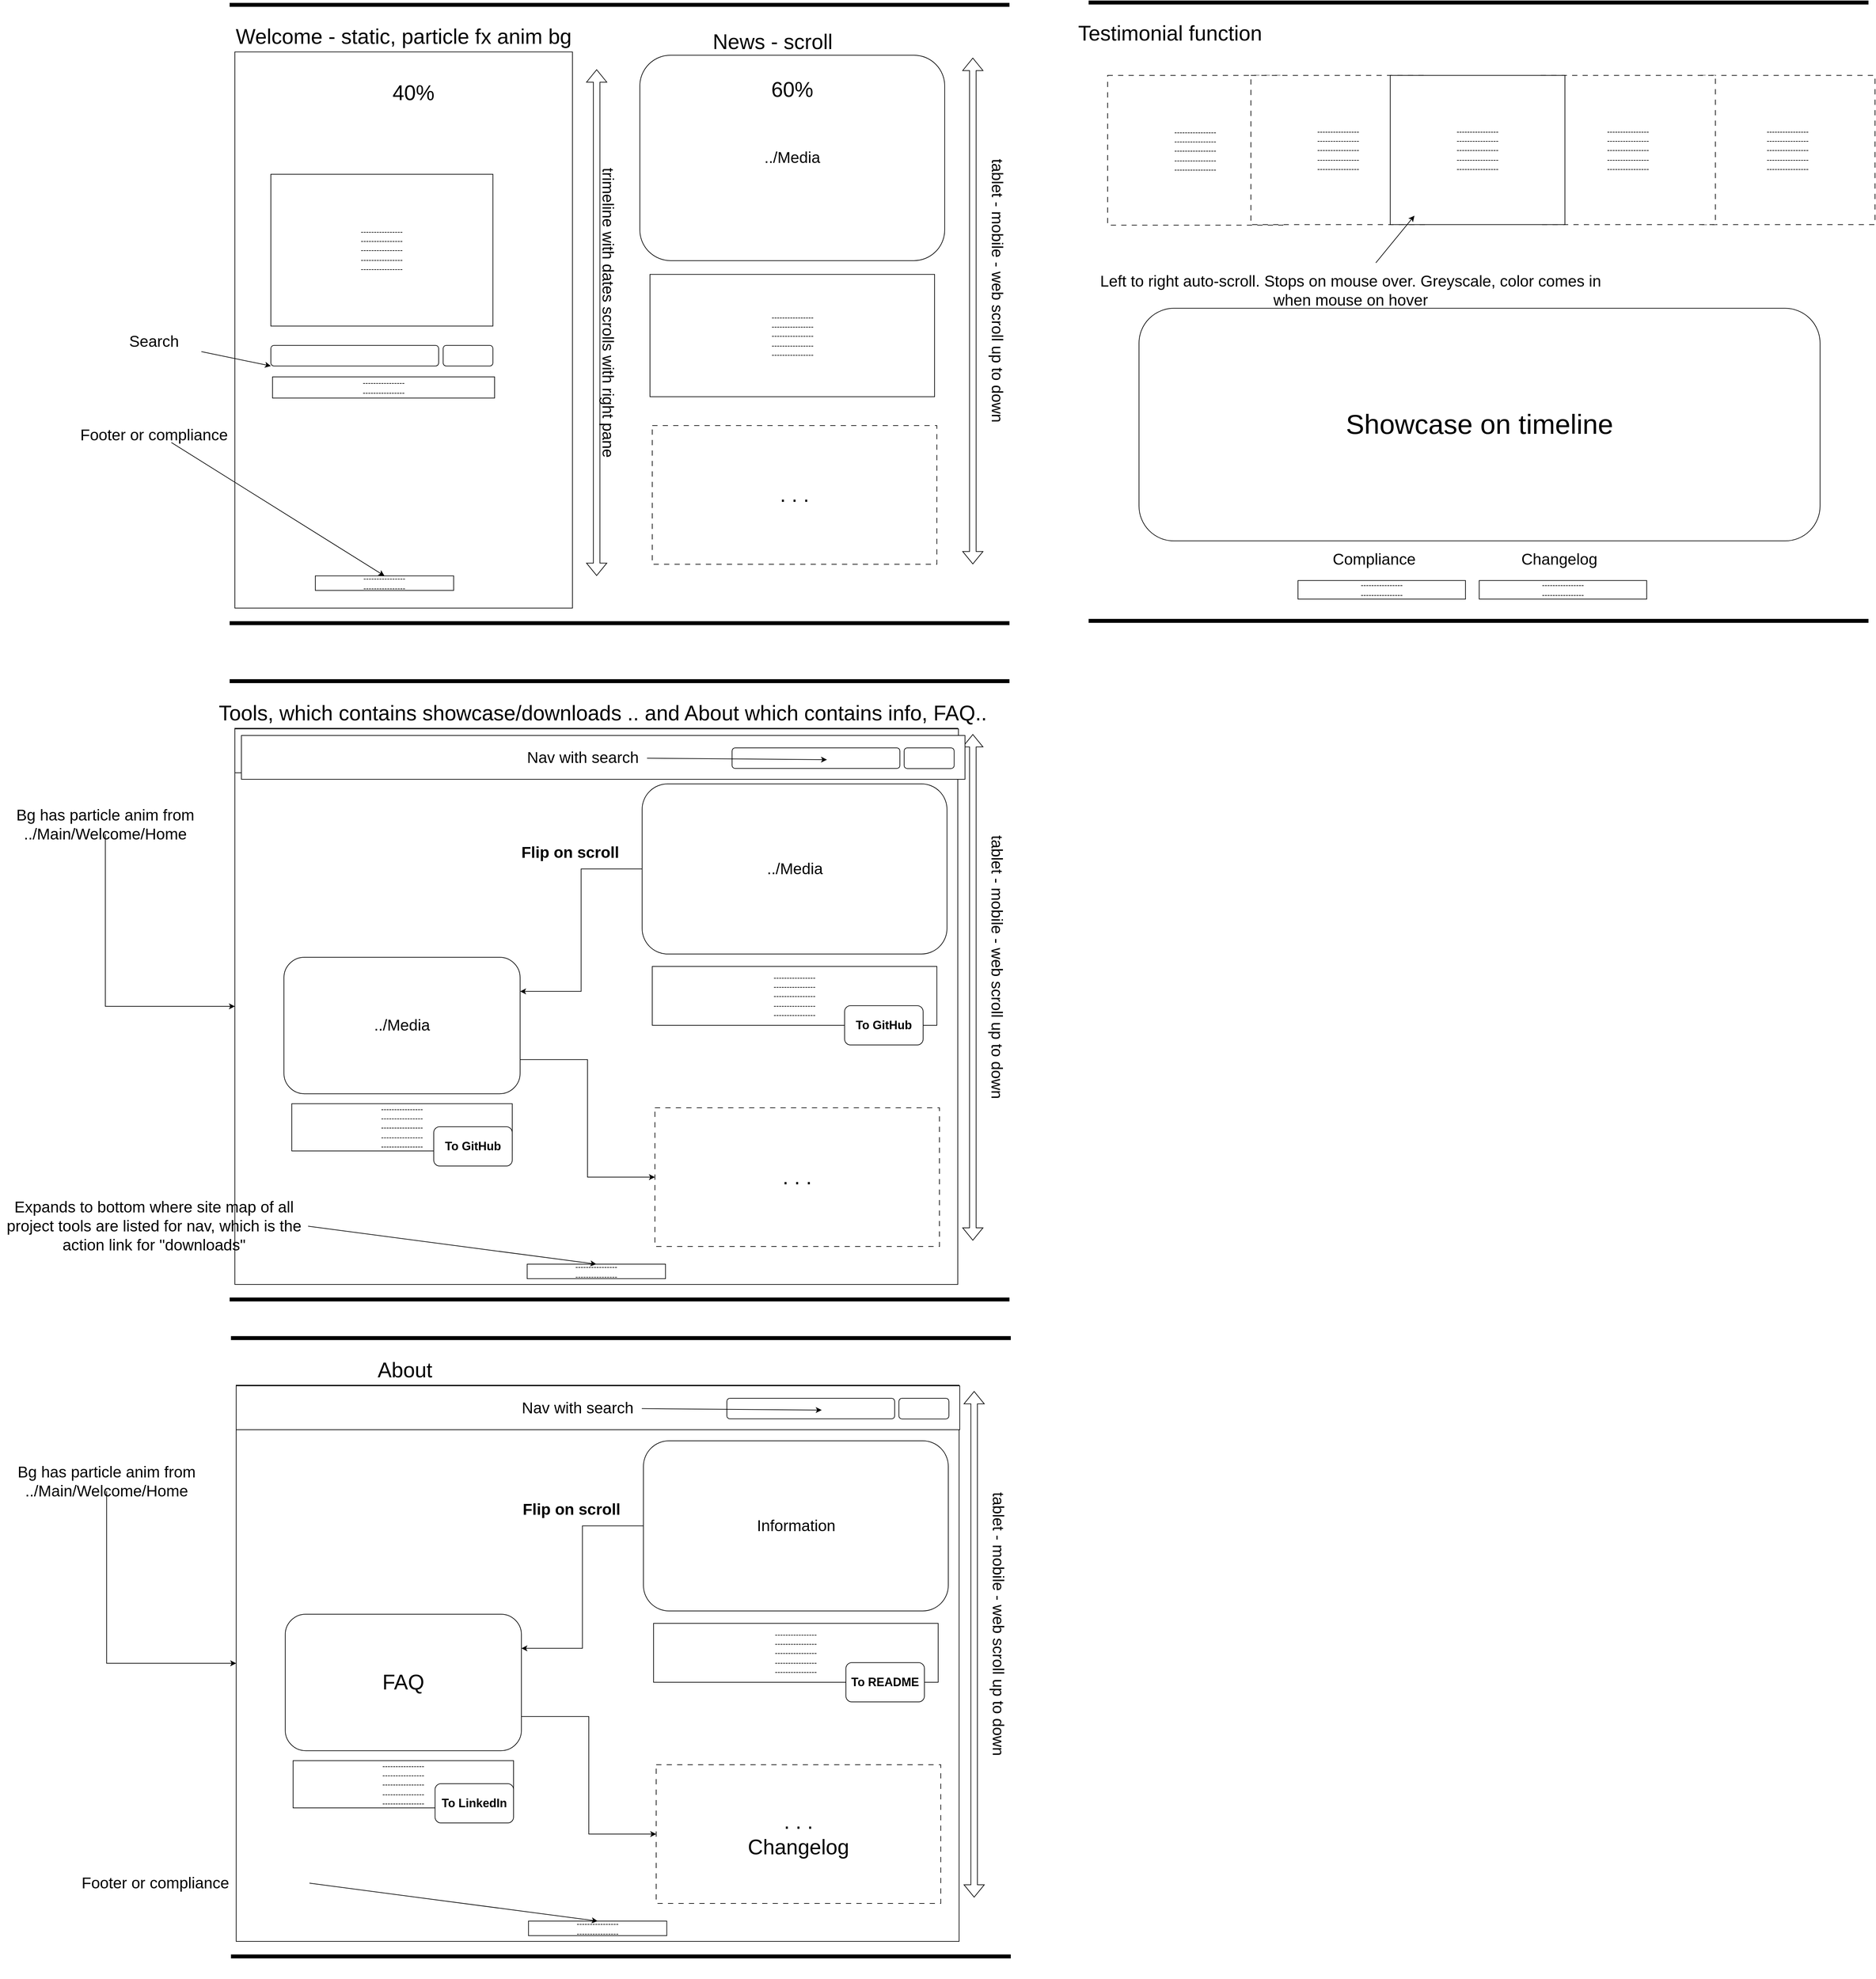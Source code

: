 <mxfile version="24.6.3" type="device">
  <diagram name="Page-1" id="AB7ytnFWy7Tndk48ED1Q">
    <mxGraphModel dx="5187" dy="1896" grid="0" gridSize="10" guides="1" tooltips="1" connect="1" arrows="1" fold="1" page="0" pageScale="1" pageWidth="850" pageHeight="1100" math="0" shadow="0">
      <root>
        <mxCell id="0" />
        <mxCell id="1" parent="0" />
        <mxCell id="gny5ICiVMJyNOd5RxvrQ-77" value="" style="rounded=0;whiteSpace=wrap;html=1;" parent="1" vertex="1">
          <mxGeometry x="-1472" y="-55.67" width="516" height="850" as="geometry" />
        </mxCell>
        <mxCell id="gny5ICiVMJyNOd5RxvrQ-55" value="&lt;div&gt;----------------&lt;/div&gt;&lt;div&gt;----------------&lt;/div&gt;&lt;div&gt;----------------&lt;/div&gt;&lt;div&gt;----------------&lt;/div&gt;&lt;div&gt;----------------&lt;/div&gt;" style="rounded=0;whiteSpace=wrap;html=1;" parent="1" vertex="1">
          <mxGeometry x="-837.5" y="284.33" width="435" height="187" as="geometry" />
        </mxCell>
        <mxCell id="gny5ICiVMJyNOd5RxvrQ-57" value="&lt;font style=&quot;font-size: 24px;&quot;&gt;../Media&lt;br&gt;&lt;/font&gt;" style="rounded=1;whiteSpace=wrap;html=1;" parent="1" vertex="1">
          <mxGeometry x="-853" y="-50.67" width="466" height="314" as="geometry" />
        </mxCell>
        <mxCell id="gny5ICiVMJyNOd5RxvrQ-65" value="&lt;font style=&quot;font-size: 32px;&quot;&gt;Welcome - static, particle fx anim bg&lt;br&gt;&lt;/font&gt;" style="text;html=1;align=center;verticalAlign=middle;whiteSpace=wrap;rounded=0;" parent="1" vertex="1">
          <mxGeometry x="-1560" y="-93.67" width="692" height="30" as="geometry" />
        </mxCell>
        <mxCell id="gny5ICiVMJyNOd5RxvrQ-66" value="" style="shape=flexArrow;endArrow=classic;startArrow=classic;html=1;rounded=0;" parent="1" edge="1">
          <mxGeometry width="100" height="100" relative="1" as="geometry">
            <mxPoint x="-344" y="727.33" as="sourcePoint" />
            <mxPoint x="-344" y="-46.67" as="targetPoint" />
          </mxGeometry>
        </mxCell>
        <mxCell id="gny5ICiVMJyNOd5RxvrQ-69" value="&lt;font style=&quot;font-size: 24px;&quot;&gt;tablet - mobile - web scroll up to down&lt;br&gt;&lt;/font&gt;" style="text;html=1;align=center;verticalAlign=middle;whiteSpace=wrap;rounded=0;rotation=90;" parent="1" vertex="1">
          <mxGeometry x="-543" y="294.33" width="471" height="30" as="geometry" />
        </mxCell>
        <mxCell id="gny5ICiVMJyNOd5RxvrQ-71" value="" style="endArrow=none;html=1;rounded=0;strokeWidth=6;" parent="1" edge="1">
          <mxGeometry width="50" height="50" relative="1" as="geometry">
            <mxPoint x="-1480" y="817.33" as="sourcePoint" />
            <mxPoint x="-288" y="817.33" as="targetPoint" />
          </mxGeometry>
        </mxCell>
        <mxCell id="gny5ICiVMJyNOd5RxvrQ-72" value="" style="endArrow=none;html=1;rounded=0;strokeWidth=6;" parent="1" edge="1">
          <mxGeometry width="50" height="50" relative="1" as="geometry">
            <mxPoint x="-1480" y="-127.67" as="sourcePoint" />
            <mxPoint x="-288" y="-127.67" as="targetPoint" />
          </mxGeometry>
        </mxCell>
        <mxCell id="gny5ICiVMJyNOd5RxvrQ-82" value="" style="group" parent="1" vertex="1" connectable="0">
          <mxGeometry x="-1417" y="131.33" width="342" height="342" as="geometry" />
        </mxCell>
        <mxCell id="gny5ICiVMJyNOd5RxvrQ-56" value="&lt;div&gt;----------------&lt;/div&gt;&lt;div&gt;----------------&lt;/div&gt;&lt;div&gt;----------------&lt;/div&gt;&lt;div&gt;----------------&lt;/div&gt;&lt;div&gt;----------------&lt;/div&gt;" style="rounded=0;whiteSpace=wrap;html=1;" parent="gny5ICiVMJyNOd5RxvrQ-82" vertex="1">
          <mxGeometry width="339.435" height="232.005" as="geometry" />
        </mxCell>
        <mxCell id="gny5ICiVMJyNOd5RxvrQ-79" value="" style="rounded=1;whiteSpace=wrap;html=1;" parent="gny5ICiVMJyNOd5RxvrQ-82" vertex="1">
          <mxGeometry y="261.584" width="256.5" height="31.427" as="geometry" />
        </mxCell>
        <mxCell id="gny5ICiVMJyNOd5RxvrQ-80" value="" style="rounded=1;whiteSpace=wrap;html=1;" parent="gny5ICiVMJyNOd5RxvrQ-82" vertex="1">
          <mxGeometry x="263.34" y="261.584" width="76.095" height="31.427" as="geometry" />
        </mxCell>
        <mxCell id="gny5ICiVMJyNOd5RxvrQ-81" value="&lt;div&gt;----------------&lt;/div&gt;&lt;div&gt;----------------&lt;/div&gt;" style="rounded=0;whiteSpace=wrap;html=1;" parent="gny5ICiVMJyNOd5RxvrQ-82" vertex="1">
          <mxGeometry x="2.565" y="309.649" width="339.435" height="32.351" as="geometry" />
        </mxCell>
        <mxCell id="-cYagt9_mP6-7J8K4UqU-9" value="" style="shape=image;html=1;verticalAlign=top;verticalLabelPosition=bottom;labelBackgroundColor=#ffffff;imageAspect=0;aspect=fixed;image=https://cdn1.iconfinder.com/data/icons/ionicons-fill-vol-2/512/logo-javascript-128.png" vertex="1" parent="gny5ICiVMJyNOd5RxvrQ-82">
          <mxGeometry x="310" y="244.67" width="59" height="59" as="geometry" />
        </mxCell>
        <mxCell id="gny5ICiVMJyNOd5RxvrQ-83" value="&lt;div&gt;----------------&lt;/div&gt;&lt;div&gt;----------------&lt;/div&gt;" style="rounded=0;whiteSpace=wrap;html=1;" parent="1" vertex="1">
          <mxGeometry x="-1349.002" y="745.1" width="211.403" height="22.23" as="geometry" />
        </mxCell>
        <mxCell id="gny5ICiVMJyNOd5RxvrQ-85" value="" style="endArrow=classic;html=1;rounded=0;entryX=0.5;entryY=0;entryDx=0;entryDy=0;" parent="1" target="gny5ICiVMJyNOd5RxvrQ-83" edge="1">
          <mxGeometry width="50" height="50" relative="1" as="geometry">
            <mxPoint x="-1569" y="541.33" as="sourcePoint" />
            <mxPoint x="-1580" y="392.33" as="targetPoint" />
          </mxGeometry>
        </mxCell>
        <mxCell id="gny5ICiVMJyNOd5RxvrQ-86" value="&lt;font style=&quot;font-size: 24px;&quot;&gt;Footer or compliance&lt;br&gt;&lt;/font&gt;" style="text;html=1;align=center;verticalAlign=middle;whiteSpace=wrap;rounded=0;rotation=0;" parent="1" vertex="1">
          <mxGeometry x="-1831" y="515.33" width="471" height="30" as="geometry" />
        </mxCell>
        <mxCell id="gny5ICiVMJyNOd5RxvrQ-87" value="&lt;font style=&quot;font-size: 24px;&quot;&gt;Search&lt;/font&gt;" style="text;html=1;align=center;verticalAlign=middle;whiteSpace=wrap;rounded=0;rotation=0;" parent="1" vertex="1">
          <mxGeometry x="-1831" y="372.33" width="471" height="30" as="geometry" />
        </mxCell>
        <mxCell id="gny5ICiVMJyNOd5RxvrQ-88" value="&lt;font style=&quot;font-size: 32px;&quot;&gt;News - scroll&lt;/font&gt;" style="text;html=1;align=center;verticalAlign=middle;whiteSpace=wrap;rounded=0;" parent="1" vertex="1">
          <mxGeometry x="-948" y="-85.67" width="596" height="30" as="geometry" />
        </mxCell>
        <mxCell id="gny5ICiVMJyNOd5RxvrQ-90" value="&lt;font style=&quot;font-size: 32px;&quot;&gt;40%&lt;/font&gt;" style="text;html=1;align=center;verticalAlign=middle;whiteSpace=wrap;rounded=0;" parent="1" vertex="1">
          <mxGeometry x="-1545" y="-7.67" width="692" height="30" as="geometry" />
        </mxCell>
        <mxCell id="gny5ICiVMJyNOd5RxvrQ-91" value="&lt;font style=&quot;font-size: 32px;&quot;&gt;60%&lt;br&gt;&lt;/font&gt;" style="text;html=1;align=center;verticalAlign=middle;whiteSpace=wrap;rounded=0;" parent="1" vertex="1">
          <mxGeometry x="-966" y="-12.67" width="692" height="30" as="geometry" />
        </mxCell>
        <mxCell id="gny5ICiVMJyNOd5RxvrQ-92" value="" style="shape=flexArrow;endArrow=classic;startArrow=classic;html=1;rounded=0;" parent="1" edge="1">
          <mxGeometry width="100" height="100" relative="1" as="geometry">
            <mxPoint x="-919" y="745.1" as="sourcePoint" />
            <mxPoint x="-919" y="-28.9" as="targetPoint" />
          </mxGeometry>
        </mxCell>
        <mxCell id="gny5ICiVMJyNOd5RxvrQ-94" value="&lt;font style=&quot;font-size: 24px;&quot;&gt;trimeline with dates scrolls with right pane&lt;br&gt;&lt;/font&gt;" style="text;html=1;align=center;verticalAlign=middle;whiteSpace=wrap;rounded=0;rotation=90;" parent="1" vertex="1">
          <mxGeometry x="-1137.6" y="328.33" width="471" height="30" as="geometry" />
        </mxCell>
        <mxCell id="gny5ICiVMJyNOd5RxvrQ-95" value="&lt;font style=&quot;font-size: 32px;&quot;&gt;. . .&lt;br&gt;&lt;/font&gt;" style="rounded=0;whiteSpace=wrap;html=1;dashed=1;dashPattern=8 8;" parent="1" vertex="1">
          <mxGeometry x="-834" y="515.33" width="435" height="212" as="geometry" />
        </mxCell>
        <mxCell id="gny5ICiVMJyNOd5RxvrQ-96" value="" style="endArrow=classic;html=1;rounded=0;entryX=0;entryY=1;entryDx=0;entryDy=0;" parent="1" source="gny5ICiVMJyNOd5RxvrQ-87" target="gny5ICiVMJyNOd5RxvrQ-79" edge="1">
          <mxGeometry width="50" height="50" relative="1" as="geometry">
            <mxPoint x="-431" y="381.33" as="sourcePoint" />
            <mxPoint x="-381" y="331.33" as="targetPoint" />
          </mxGeometry>
        </mxCell>
        <mxCell id="gny5ICiVMJyNOd5RxvrQ-100" value="&lt;div align=&quot;left&quot;&gt;&lt;font style=&quot;font-size: 32px;&quot;&gt;Testimonial function&lt;/font&gt;&lt;br&gt;&lt;/div&gt;" style="text;html=1;align=left;verticalAlign=middle;whiteSpace=wrap;rounded=0;" parent="1" vertex="1">
          <mxGeometry x="-185" y="-98.76" width="781" height="30" as="geometry" />
        </mxCell>
        <mxCell id="gny5ICiVMJyNOd5RxvrQ-103" value="" style="endArrow=none;html=1;rounded=0;strokeWidth=6;" parent="1" edge="1">
          <mxGeometry width="50" height="50" relative="1" as="geometry">
            <mxPoint x="-167" y="813.83" as="sourcePoint" />
            <mxPoint x="1025" y="813.83" as="targetPoint" />
          </mxGeometry>
        </mxCell>
        <mxCell id="gny5ICiVMJyNOd5RxvrQ-104" value="" style="endArrow=none;html=1;rounded=0;strokeWidth=6;" parent="1" edge="1">
          <mxGeometry width="50" height="50" relative="1" as="geometry">
            <mxPoint x="-167" y="-131.17" as="sourcePoint" />
            <mxPoint x="1025" y="-131.17" as="targetPoint" />
          </mxGeometry>
        </mxCell>
        <mxCell id="gny5ICiVMJyNOd5RxvrQ-106" value="&lt;div&gt;----------------&lt;/div&gt;&lt;div&gt;----------------&lt;/div&gt;&lt;div&gt;----------------&lt;/div&gt;&lt;div&gt;----------------&lt;/div&gt;&lt;div&gt;----------------&lt;/div&gt;" style="rounded=0;whiteSpace=wrap;html=1;dashed=1;dashPattern=8 8;" parent="1" vertex="1">
          <mxGeometry x="-138" y="-19.76" width="268" height="228.85" as="geometry" />
        </mxCell>
        <mxCell id="gny5ICiVMJyNOd5RxvrQ-128" value="&lt;font style=&quot;font-size: 24px;&quot;&gt;Left to right auto-scroll. Stops on mouse over. Greyscale, color comes in when mouse on hover&lt;font style=&quot;font-size: 24px;&quot;&gt;&lt;br&gt;&lt;/font&gt;&lt;/font&gt;" style="text;html=1;align=center;verticalAlign=middle;whiteSpace=wrap;rounded=0;" parent="1" vertex="1">
          <mxGeometry x="-157" y="294.0" width="781" height="30" as="geometry" />
        </mxCell>
        <mxCell id="gny5ICiVMJyNOd5RxvrQ-109" value="&lt;div&gt;----------------&lt;/div&gt;&lt;div&gt;----------------&lt;/div&gt;" style="rounded=0;whiteSpace=wrap;html=1;" parent="1" vertex="1">
          <mxGeometry x="153.01" y="752.24" width="255.99" height="28.35" as="geometry" />
        </mxCell>
        <mxCell id="gny5ICiVMJyNOd5RxvrQ-129" value="&lt;div&gt;----------------&lt;/div&gt;&lt;div&gt;----------------&lt;/div&gt;" style="rounded=0;whiteSpace=wrap;html=1;" parent="1" vertex="1">
          <mxGeometry x="430.01" y="752.24" width="255.99" height="28.35" as="geometry" />
        </mxCell>
        <mxCell id="gny5ICiVMJyNOd5RxvrQ-130" value="&lt;font style=&quot;font-size: 24px;&quot;&gt;Compliance&lt;/font&gt;" style="text;html=1;align=center;verticalAlign=middle;whiteSpace=wrap;rounded=0;" parent="1" vertex="1">
          <mxGeometry x="109.01" y="705.24" width="321" height="30" as="geometry" />
        </mxCell>
        <mxCell id="gny5ICiVMJyNOd5RxvrQ-131" value="&lt;font style=&quot;font-size: 24px;&quot;&gt;Changelog&lt;br&gt;&lt;/font&gt;" style="text;html=1;align=center;verticalAlign=middle;whiteSpace=wrap;rounded=0;" parent="1" vertex="1">
          <mxGeometry x="392" y="705.24" width="321" height="30" as="geometry" />
        </mxCell>
        <mxCell id="gny5ICiVMJyNOd5RxvrQ-133" value="" style="rounded=0;whiteSpace=wrap;html=1;" parent="1" vertex="1">
          <mxGeometry x="-1472" y="978" width="1105" height="850" as="geometry" />
        </mxCell>
        <mxCell id="gny5ICiVMJyNOd5RxvrQ-134" value="&lt;div&gt;----------------&lt;/div&gt;&lt;div&gt;----------------&lt;/div&gt;&lt;div&gt;----------------&lt;/div&gt;&lt;div&gt;----------------&lt;/div&gt;&lt;div&gt;----------------&lt;/div&gt;" style="rounded=0;whiteSpace=wrap;html=1;" parent="1" vertex="1">
          <mxGeometry x="-834" y="1342" width="435" height="90" as="geometry" />
        </mxCell>
        <mxCell id="gny5ICiVMJyNOd5RxvrQ-164" style="edgeStyle=orthogonalEdgeStyle;rounded=0;orthogonalLoop=1;jettySize=auto;html=1;exitX=0;exitY=0.5;exitDx=0;exitDy=0;entryX=1;entryY=0.25;entryDx=0;entryDy=0;" parent="1" source="gny5ICiVMJyNOd5RxvrQ-135" target="gny5ICiVMJyNOd5RxvrQ-161" edge="1">
          <mxGeometry relative="1" as="geometry" />
        </mxCell>
        <mxCell id="gny5ICiVMJyNOd5RxvrQ-135" value="&lt;font style=&quot;font-size: 24px;&quot;&gt;../Media&lt;br&gt;&lt;/font&gt;" style="rounded=1;whiteSpace=wrap;html=1;" parent="1" vertex="1">
          <mxGeometry x="-849.5" y="1063" width="466" height="260" as="geometry" />
        </mxCell>
        <mxCell id="gny5ICiVMJyNOd5RxvrQ-136" value="&lt;font style=&quot;font-size: 32px;&quot;&gt;Tools, which contains showcase/downloads .. and About which contains info, FAQ..&lt;br&gt;&lt;/font&gt;" style="text;html=1;align=center;verticalAlign=middle;whiteSpace=wrap;rounded=0;" parent="1" vertex="1">
          <mxGeometry x="-1560" y="940" width="1301" height="30" as="geometry" />
        </mxCell>
        <mxCell id="gny5ICiVMJyNOd5RxvrQ-137" value="" style="shape=flexArrow;endArrow=classic;startArrow=classic;html=1;rounded=0;" parent="1" edge="1">
          <mxGeometry width="100" height="100" relative="1" as="geometry">
            <mxPoint x="-344" y="1761" as="sourcePoint" />
            <mxPoint x="-344" y="987" as="targetPoint" />
          </mxGeometry>
        </mxCell>
        <mxCell id="gny5ICiVMJyNOd5RxvrQ-138" value="&lt;font style=&quot;font-size: 24px;&quot;&gt;tablet - mobile - web scroll up to down&lt;br&gt;&lt;/font&gt;" style="text;html=1;align=center;verticalAlign=middle;whiteSpace=wrap;rounded=0;rotation=90;" parent="1" vertex="1">
          <mxGeometry x="-543" y="1328.0" width="471" height="30" as="geometry" />
        </mxCell>
        <mxCell id="gny5ICiVMJyNOd5RxvrQ-139" value="" style="endArrow=none;html=1;rounded=0;strokeWidth=6;" parent="1" edge="1">
          <mxGeometry width="50" height="50" relative="1" as="geometry">
            <mxPoint x="-1480" y="1851.0" as="sourcePoint" />
            <mxPoint x="-288" y="1851.0" as="targetPoint" />
          </mxGeometry>
        </mxCell>
        <mxCell id="gny5ICiVMJyNOd5RxvrQ-140" value="" style="endArrow=none;html=1;rounded=0;strokeWidth=6;" parent="1" edge="1">
          <mxGeometry width="50" height="50" relative="1" as="geometry">
            <mxPoint x="-1480" y="906.0" as="sourcePoint" />
            <mxPoint x="-288" y="906.0" as="targetPoint" />
          </mxGeometry>
        </mxCell>
        <mxCell id="gny5ICiVMJyNOd5RxvrQ-141" value="" style="group" parent="1" vertex="1" connectable="0">
          <mxGeometry x="-1437" y="738" width="1071" height="410" as="geometry" />
        </mxCell>
        <mxCell id="gny5ICiVMJyNOd5RxvrQ-158" value="" style="rounded=0;whiteSpace=wrap;html=1;" parent="gny5ICiVMJyNOd5RxvrQ-141" vertex="1">
          <mxGeometry x="-35" y="241" width="1106" height="67" as="geometry" />
        </mxCell>
        <mxCell id="gny5ICiVMJyNOd5RxvrQ-159" value="" style="group" parent="gny5ICiVMJyNOd5RxvrQ-141" vertex="1" connectable="0">
          <mxGeometry x="715" y="260" width="339.43" height="31.57" as="geometry" />
        </mxCell>
        <mxCell id="gny5ICiVMJyNOd5RxvrQ-143" value="" style="rounded=1;whiteSpace=wrap;html=1;" parent="gny5ICiVMJyNOd5RxvrQ-159" vertex="1">
          <mxGeometry y="0.004" width="256.5" height="31.427" as="geometry" />
        </mxCell>
        <mxCell id="gny5ICiVMJyNOd5RxvrQ-144" value="" style="rounded=1;whiteSpace=wrap;html=1;" parent="gny5ICiVMJyNOd5RxvrQ-159" vertex="1">
          <mxGeometry x="263" width="76.43" height="31.57" as="geometry" />
        </mxCell>
        <mxCell id="gny5ICiVMJyNOd5RxvrQ-149" value="&lt;font style=&quot;font-size: 24px;&quot;&gt;Nav with search&lt;br&gt;&lt;/font&gt;" style="text;html=1;align=center;verticalAlign=middle;whiteSpace=wrap;rounded=0;rotation=0;" parent="gny5ICiVMJyNOd5RxvrQ-141" vertex="1">
          <mxGeometry x="389" y="260.0" width="196" height="30" as="geometry" />
        </mxCell>
        <mxCell id="gny5ICiVMJyNOd5RxvrQ-156" value="" style="endArrow=classic;html=1;rounded=0;entryX=0;entryY=0.75;entryDx=0;entryDy=0;" parent="gny5ICiVMJyNOd5RxvrQ-141" source="gny5ICiVMJyNOd5RxvrQ-149" edge="1">
          <mxGeometry width="50" height="50" relative="1" as="geometry">
            <mxPoint x="1789" y="269.0" as="sourcePoint" />
            <mxPoint x="860.0" y="278.004" as="targetPoint" />
          </mxGeometry>
        </mxCell>
        <mxCell id="-cYagt9_mP6-7J8K4UqU-17" value="" style="shape=image;html=1;verticalAlign=top;verticalLabelPosition=bottom;labelBackgroundColor=#ffffff;imageAspect=0;aspect=fixed;image=https://cdn1.iconfinder.com/data/icons/ionicons-fill-vol-2/512/logo-javascript-128.png" vertex="1" parent="gny5ICiVMJyNOd5RxvrQ-141">
          <mxGeometry x="424" y="337" width="75" height="75" as="geometry" />
        </mxCell>
        <mxCell id="gny5ICiVMJyNOd5RxvrQ-146" value="&lt;div&gt;----------------&lt;/div&gt;&lt;div&gt;----------------&lt;/div&gt;" style="rounded=0;whiteSpace=wrap;html=1;" parent="1" vertex="1">
          <mxGeometry x="-1025.202" y="1797.0" width="211.403" height="22.23" as="geometry" />
        </mxCell>
        <mxCell id="gny5ICiVMJyNOd5RxvrQ-147" value="" style="endArrow=classic;html=1;rounded=0;entryX=0.5;entryY=0;entryDx=0;entryDy=0;exitX=1;exitY=0.5;exitDx=0;exitDy=0;" parent="1" source="gny5ICiVMJyNOd5RxvrQ-148" target="gny5ICiVMJyNOd5RxvrQ-146" edge="1">
          <mxGeometry width="50" height="50" relative="1" as="geometry">
            <mxPoint x="-1569" y="1575" as="sourcePoint" />
            <mxPoint x="-1580" y="1426" as="targetPoint" />
          </mxGeometry>
        </mxCell>
        <mxCell id="gny5ICiVMJyNOd5RxvrQ-148" value="&lt;font style=&quot;font-size: 24px;&quot;&gt;Expands to bottom where site map of all project tools are listed for nav, which is the action link for &quot;downloads&quot;&lt;br&gt;&lt;/font&gt;" style="text;html=1;align=center;verticalAlign=middle;whiteSpace=wrap;rounded=0;rotation=0;" parent="1" vertex="1">
          <mxGeometry x="-1831" y="1724" width="471" height="30" as="geometry" />
        </mxCell>
        <mxCell id="gny5ICiVMJyNOd5RxvrQ-155" value="&lt;font style=&quot;font-size: 32px;&quot;&gt;. . .&lt;br&gt;&lt;/font&gt;" style="rounded=0;whiteSpace=wrap;html=1;dashed=1;dashPattern=8 8;" parent="1" vertex="1">
          <mxGeometry x="-830" y="1558" width="435" height="212" as="geometry" />
        </mxCell>
        <mxCell id="gny5ICiVMJyNOd5RxvrQ-162" value="" style="group" parent="1" vertex="1" connectable="0">
          <mxGeometry x="-1397" y="1328" width="361" height="319" as="geometry" />
        </mxCell>
        <mxCell id="gny5ICiVMJyNOd5RxvrQ-160" value="&lt;div&gt;----------------&lt;/div&gt;&lt;div&gt;----------------&lt;/div&gt;&lt;div&gt;----------------&lt;/div&gt;&lt;div&gt;----------------&lt;/div&gt;&lt;div&gt;----------------&lt;/div&gt;" style="rounded=0;whiteSpace=wrap;html=1;" parent="gny5ICiVMJyNOd5RxvrQ-162" vertex="1">
          <mxGeometry x="12.008" y="223.805" width="336.985" height="72.195" as="geometry" />
        </mxCell>
        <mxCell id="gny5ICiVMJyNOd5RxvrQ-161" value="&lt;font style=&quot;font-size: 24px;&quot;&gt;../Media&lt;br&gt;&lt;/font&gt;" style="rounded=1;whiteSpace=wrap;html=1;" parent="gny5ICiVMJyNOd5RxvrQ-162" vertex="1">
          <mxGeometry width="361" height="208.564" as="geometry" />
        </mxCell>
        <mxCell id="gny5ICiVMJyNOd5RxvrQ-171" value="&lt;b style=&quot;font-size: 18px;&quot;&gt;To GitHub&lt;br&gt;&lt;/b&gt;" style="rounded=1;whiteSpace=wrap;html=1;" parent="gny5ICiVMJyNOd5RxvrQ-162" vertex="1">
          <mxGeometry x="228.99" y="259" width="120" height="60" as="geometry" />
        </mxCell>
        <mxCell id="gny5ICiVMJyNOd5RxvrQ-165" style="edgeStyle=orthogonalEdgeStyle;rounded=0;orthogonalLoop=1;jettySize=auto;html=1;exitX=1;exitY=0.75;exitDx=0;exitDy=0;entryX=0;entryY=0.5;entryDx=0;entryDy=0;" parent="1" source="gny5ICiVMJyNOd5RxvrQ-161" target="gny5ICiVMJyNOd5RxvrQ-155" edge="1">
          <mxGeometry relative="1" as="geometry" />
        </mxCell>
        <mxCell id="gny5ICiVMJyNOd5RxvrQ-166" value="&lt;h1 style=&quot;margin-top: 0px;&quot;&gt;Flip on scroll&lt;br&gt;&lt;/h1&gt;" style="text;html=1;whiteSpace=wrap;overflow=hidden;rounded=0;" parent="1" vertex="1">
          <mxGeometry x="-1036" y="1147" width="173" height="40" as="geometry" />
        </mxCell>
        <mxCell id="gny5ICiVMJyNOd5RxvrQ-169" style="edgeStyle=orthogonalEdgeStyle;rounded=0;orthogonalLoop=1;jettySize=auto;html=1;exitX=0.5;exitY=1;exitDx=0;exitDy=0;" parent="1" source="gny5ICiVMJyNOd5RxvrQ-168" target="gny5ICiVMJyNOd5RxvrQ-133" edge="1">
          <mxGeometry relative="1" as="geometry" />
        </mxCell>
        <mxCell id="gny5ICiVMJyNOd5RxvrQ-168" value="&lt;font style=&quot;font-size: 24px;&quot;&gt;Bg has particle anim from ../Main/Welcome/Home&lt;br&gt;&lt;/font&gt;" style="text;html=1;align=center;verticalAlign=middle;whiteSpace=wrap;rounded=0;rotation=0;" parent="1" vertex="1">
          <mxGeometry x="-1814" y="1110" width="288" height="30" as="geometry" />
        </mxCell>
        <mxCell id="gny5ICiVMJyNOd5RxvrQ-170" value="&lt;b style=&quot;font-size: 18px;&quot;&gt;To GitHub&lt;br&gt;&lt;/b&gt;" style="rounded=1;whiteSpace=wrap;html=1;" parent="1" vertex="1">
          <mxGeometry x="-540" y="1402" width="120" height="60" as="geometry" />
        </mxCell>
        <mxCell id="gny5ICiVMJyNOd5RxvrQ-172" value="" style="rounded=0;whiteSpace=wrap;html=1;" parent="1" vertex="1">
          <mxGeometry x="-1470" y="1982" width="1105" height="850" as="geometry" />
        </mxCell>
        <mxCell id="gny5ICiVMJyNOd5RxvrQ-173" value="&lt;div&gt;----------------&lt;/div&gt;&lt;div&gt;----------------&lt;/div&gt;&lt;div&gt;----------------&lt;/div&gt;&lt;div&gt;----------------&lt;/div&gt;&lt;div&gt;----------------&lt;/div&gt;" style="rounded=0;whiteSpace=wrap;html=1;" parent="1" vertex="1">
          <mxGeometry x="-832" y="2346" width="435" height="90" as="geometry" />
        </mxCell>
        <mxCell id="gny5ICiVMJyNOd5RxvrQ-174" style="edgeStyle=orthogonalEdgeStyle;rounded=0;orthogonalLoop=1;jettySize=auto;html=1;exitX=0;exitY=0.5;exitDx=0;exitDy=0;entryX=1;entryY=0.25;entryDx=0;entryDy=0;" parent="1" source="gny5ICiVMJyNOd5RxvrQ-175" target="gny5ICiVMJyNOd5RxvrQ-194" edge="1">
          <mxGeometry relative="1" as="geometry" />
        </mxCell>
        <mxCell id="gny5ICiVMJyNOd5RxvrQ-175" value="&lt;font style=&quot;font-size: 24px;&quot;&gt;Information&lt;/font&gt;" style="rounded=1;whiteSpace=wrap;html=1;" parent="1" vertex="1">
          <mxGeometry x="-847.5" y="2067" width="466" height="260" as="geometry" />
        </mxCell>
        <mxCell id="gny5ICiVMJyNOd5RxvrQ-176" value="&lt;font style=&quot;font-size: 32px;&quot;&gt;About&lt;/font&gt;" style="text;html=1;align=center;verticalAlign=middle;whiteSpace=wrap;rounded=0;" parent="1" vertex="1">
          <mxGeometry x="-1558" y="1944" width="692" height="30" as="geometry" />
        </mxCell>
        <mxCell id="gny5ICiVMJyNOd5RxvrQ-177" value="" style="shape=flexArrow;endArrow=classic;startArrow=classic;html=1;rounded=0;" parent="1" edge="1">
          <mxGeometry width="100" height="100" relative="1" as="geometry">
            <mxPoint x="-342" y="2765" as="sourcePoint" />
            <mxPoint x="-342" y="1991" as="targetPoint" />
          </mxGeometry>
        </mxCell>
        <mxCell id="gny5ICiVMJyNOd5RxvrQ-178" value="&lt;font style=&quot;font-size: 24px;&quot;&gt;tablet - mobile - web scroll up to down&lt;br&gt;&lt;/font&gt;" style="text;html=1;align=center;verticalAlign=middle;whiteSpace=wrap;rounded=0;rotation=90;" parent="1" vertex="1">
          <mxGeometry x="-541" y="2332" width="471" height="30" as="geometry" />
        </mxCell>
        <mxCell id="gny5ICiVMJyNOd5RxvrQ-179" value="" style="endArrow=none;html=1;rounded=0;strokeWidth=6;" parent="1" edge="1">
          <mxGeometry width="50" height="50" relative="1" as="geometry">
            <mxPoint x="-1478" y="2855" as="sourcePoint" />
            <mxPoint x="-286" y="2855" as="targetPoint" />
          </mxGeometry>
        </mxCell>
        <mxCell id="gny5ICiVMJyNOd5RxvrQ-180" value="" style="endArrow=none;html=1;rounded=0;strokeWidth=6;" parent="1" edge="1">
          <mxGeometry width="50" height="50" relative="1" as="geometry">
            <mxPoint x="-1478" y="1910" as="sourcePoint" />
            <mxPoint x="-286" y="1910" as="targetPoint" />
          </mxGeometry>
        </mxCell>
        <mxCell id="gny5ICiVMJyNOd5RxvrQ-181" value="" style="rounded=0;whiteSpace=wrap;html=1;" parent="1" vertex="1">
          <mxGeometry x="-1470" y="1983" width="1106" height="67" as="geometry" />
        </mxCell>
        <mxCell id="gny5ICiVMJyNOd5RxvrQ-182" value="" style="group" parent="1" vertex="1" connectable="0">
          <mxGeometry x="-720" y="2002" width="339.43" height="31.57" as="geometry" />
        </mxCell>
        <mxCell id="gny5ICiVMJyNOd5RxvrQ-183" value="" style="rounded=1;whiteSpace=wrap;html=1;" parent="gny5ICiVMJyNOd5RxvrQ-182" vertex="1">
          <mxGeometry y="0.004" width="256.5" height="31.427" as="geometry" />
        </mxCell>
        <mxCell id="gny5ICiVMJyNOd5RxvrQ-184" value="" style="rounded=1;whiteSpace=wrap;html=1;" parent="gny5ICiVMJyNOd5RxvrQ-182" vertex="1">
          <mxGeometry x="263" width="76.43" height="31.57" as="geometry" />
        </mxCell>
        <mxCell id="gny5ICiVMJyNOd5RxvrQ-185" value="&lt;font style=&quot;font-size: 24px;&quot;&gt;Nav with search&lt;br&gt;&lt;/font&gt;" style="text;html=1;align=center;verticalAlign=middle;whiteSpace=wrap;rounded=0;rotation=0;" parent="1" vertex="1">
          <mxGeometry x="-1046" y="2002" width="196" height="30" as="geometry" />
        </mxCell>
        <mxCell id="gny5ICiVMJyNOd5RxvrQ-186" value="" style="endArrow=classic;html=1;rounded=0;entryX=0;entryY=0.75;entryDx=0;entryDy=0;" parent="1" source="gny5ICiVMJyNOd5RxvrQ-185" edge="1">
          <mxGeometry width="50" height="50" relative="1" as="geometry">
            <mxPoint x="354" y="2011" as="sourcePoint" />
            <mxPoint x="-575.0" y="2020.004" as="targetPoint" />
          </mxGeometry>
        </mxCell>
        <mxCell id="gny5ICiVMJyNOd5RxvrQ-187" value="&lt;div&gt;----------------&lt;/div&gt;&lt;div&gt;----------------&lt;/div&gt;" style="rounded=0;whiteSpace=wrap;html=1;" parent="1" vertex="1">
          <mxGeometry x="-1023.202" y="2801.0" width="211.403" height="22.23" as="geometry" />
        </mxCell>
        <mxCell id="gny5ICiVMJyNOd5RxvrQ-188" value="" style="endArrow=classic;html=1;rounded=0;entryX=0.5;entryY=0;entryDx=0;entryDy=0;exitX=1;exitY=0.5;exitDx=0;exitDy=0;" parent="1" source="gny5ICiVMJyNOd5RxvrQ-189" target="gny5ICiVMJyNOd5RxvrQ-187" edge="1">
          <mxGeometry width="50" height="50" relative="1" as="geometry">
            <mxPoint x="-1567" y="2579" as="sourcePoint" />
            <mxPoint x="-1578" y="2430" as="targetPoint" />
          </mxGeometry>
        </mxCell>
        <mxCell id="gny5ICiVMJyNOd5RxvrQ-189" value="&lt;font style=&quot;font-size: 24px;&quot;&gt;Footer or compliance&lt;/font&gt;" style="text;html=1;align=center;verticalAlign=middle;whiteSpace=wrap;rounded=0;rotation=0;" parent="1" vertex="1">
          <mxGeometry x="-1829" y="2728" width="471" height="30" as="geometry" />
        </mxCell>
        <mxCell id="gny5ICiVMJyNOd5RxvrQ-191" value="&lt;font style=&quot;font-size: 32px;&quot;&gt;. . .&lt;br&gt;Changelog&lt;/font&gt;" style="rounded=0;whiteSpace=wrap;html=1;dashed=1;dashPattern=8 8;" parent="1" vertex="1">
          <mxGeometry x="-828" y="2562" width="435" height="212" as="geometry" />
        </mxCell>
        <mxCell id="gny5ICiVMJyNOd5RxvrQ-192" value="" style="group" parent="1" vertex="1" connectable="0">
          <mxGeometry x="-1395" y="2332" width="361" height="319" as="geometry" />
        </mxCell>
        <mxCell id="gny5ICiVMJyNOd5RxvrQ-193" value="&lt;div&gt;----------------&lt;/div&gt;&lt;div&gt;----------------&lt;/div&gt;&lt;div&gt;----------------&lt;/div&gt;&lt;div&gt;----------------&lt;/div&gt;&lt;div&gt;----------------&lt;/div&gt;" style="rounded=0;whiteSpace=wrap;html=1;" parent="gny5ICiVMJyNOd5RxvrQ-192" vertex="1">
          <mxGeometry x="12.008" y="223.805" width="336.985" height="72.195" as="geometry" />
        </mxCell>
        <mxCell id="gny5ICiVMJyNOd5RxvrQ-194" value="&lt;font style=&quot;font-size: 32px;&quot;&gt;FAQ&lt;/font&gt;" style="rounded=1;whiteSpace=wrap;html=1;" parent="gny5ICiVMJyNOd5RxvrQ-192" vertex="1">
          <mxGeometry width="361" height="208.564" as="geometry" />
        </mxCell>
        <mxCell id="gny5ICiVMJyNOd5RxvrQ-195" value="&lt;b style=&quot;font-size: 18px;&quot;&gt;To LinkedIn&lt;br&gt;&lt;/b&gt;" style="rounded=1;whiteSpace=wrap;html=1;" parent="gny5ICiVMJyNOd5RxvrQ-192" vertex="1">
          <mxGeometry x="228.99" y="259" width="120" height="60" as="geometry" />
        </mxCell>
        <mxCell id="gny5ICiVMJyNOd5RxvrQ-196" style="edgeStyle=orthogonalEdgeStyle;rounded=0;orthogonalLoop=1;jettySize=auto;html=1;exitX=1;exitY=0.75;exitDx=0;exitDy=0;entryX=0;entryY=0.5;entryDx=0;entryDy=0;" parent="1" source="gny5ICiVMJyNOd5RxvrQ-194" target="gny5ICiVMJyNOd5RxvrQ-191" edge="1">
          <mxGeometry relative="1" as="geometry" />
        </mxCell>
        <mxCell id="gny5ICiVMJyNOd5RxvrQ-197" value="&lt;h1 style=&quot;margin-top: 0px;&quot;&gt;Flip on scroll&lt;br&gt;&lt;/h1&gt;" style="text;html=1;whiteSpace=wrap;overflow=hidden;rounded=0;" parent="1" vertex="1">
          <mxGeometry x="-1034" y="2151" width="173" height="40" as="geometry" />
        </mxCell>
        <mxCell id="gny5ICiVMJyNOd5RxvrQ-198" style="edgeStyle=orthogonalEdgeStyle;rounded=0;orthogonalLoop=1;jettySize=auto;html=1;exitX=0.5;exitY=1;exitDx=0;exitDy=0;" parent="1" source="gny5ICiVMJyNOd5RxvrQ-199" target="gny5ICiVMJyNOd5RxvrQ-172" edge="1">
          <mxGeometry relative="1" as="geometry" />
        </mxCell>
        <mxCell id="gny5ICiVMJyNOd5RxvrQ-199" value="&lt;font style=&quot;font-size: 24px;&quot;&gt;Bg has particle anim from ../Main/Welcome/Home&lt;br&gt;&lt;/font&gt;" style="text;html=1;align=center;verticalAlign=middle;whiteSpace=wrap;rounded=0;rotation=0;" parent="1" vertex="1">
          <mxGeometry x="-1812" y="2114" width="288" height="30" as="geometry" />
        </mxCell>
        <mxCell id="gny5ICiVMJyNOd5RxvrQ-200" value="&lt;b style=&quot;font-size: 18px;&quot;&gt;To README&lt;br&gt;&lt;/b&gt;" style="rounded=1;whiteSpace=wrap;html=1;" parent="1" vertex="1">
          <mxGeometry x="-538" y="2406" width="120" height="60" as="geometry" />
        </mxCell>
        <mxCell id="-cYagt9_mP6-7J8K4UqU-2" value="&lt;div&gt;----------------&lt;/div&gt;&lt;div&gt;----------------&lt;/div&gt;&lt;div&gt;----------------&lt;/div&gt;&lt;div&gt;----------------&lt;/div&gt;&lt;div&gt;----------------&lt;/div&gt;" style="rounded=0;whiteSpace=wrap;html=1;dashed=1;dashPattern=8 8;" vertex="1" parent="1">
          <mxGeometry x="81" y="-19.76" width="267" height="228" as="geometry" />
        </mxCell>
        <mxCell id="-cYagt9_mP6-7J8K4UqU-4" value="&lt;div&gt;----------------&lt;/div&gt;&lt;div&gt;----------------&lt;/div&gt;&lt;div&gt;----------------&lt;/div&gt;&lt;div&gt;----------------&lt;/div&gt;&lt;div&gt;----------------&lt;/div&gt;" style="rounded=0;whiteSpace=wrap;html=1;dashed=1;dashPattern=8 8;" vertex="1" parent="1">
          <mxGeometry x="768" y="-19.76" width="267" height="228" as="geometry" />
        </mxCell>
        <mxCell id="-cYagt9_mP6-7J8K4UqU-3" value="&lt;div&gt;----------------&lt;/div&gt;&lt;div&gt;----------------&lt;/div&gt;&lt;div&gt;----------------&lt;/div&gt;&lt;div&gt;----------------&lt;/div&gt;&lt;div&gt;----------------&lt;/div&gt;" style="rounded=0;whiteSpace=wrap;html=1;dashed=1;dashPattern=8 8;" vertex="1" parent="1">
          <mxGeometry x="524" y="-19.76" width="267" height="228" as="geometry" />
        </mxCell>
        <mxCell id="gny5ICiVMJyNOd5RxvrQ-120" value="&lt;div&gt;----------------&lt;/div&gt;&lt;div&gt;----------------&lt;/div&gt;&lt;div&gt;----------------&lt;/div&gt;&lt;div&gt;----------------&lt;/div&gt;&lt;div&gt;----------------&lt;/div&gt;" style="rounded=0;whiteSpace=wrap;html=1;" parent="1" vertex="1">
          <mxGeometry x="294" y="-19.76" width="267" height="228" as="geometry" />
        </mxCell>
        <mxCell id="gny5ICiVMJyNOd5RxvrQ-127" value="" style="shape=image;html=1;verticalAlign=top;verticalLabelPosition=bottom;labelBackgroundColor=#ffffff;imageAspect=0;aspect=fixed;image=https://cdn2.iconfinder.com/data/icons/boxicons-solid-vol-2/24/bxs-pointer-128.png" parent="1" vertex="1">
          <mxGeometry x="526.25" y="165.67" width="71.5" height="71.5" as="geometry" />
        </mxCell>
        <mxCell id="-cYagt9_mP6-7J8K4UqU-5" value="" style="endArrow=classic;html=1;rounded=0;" edge="1" parent="1">
          <mxGeometry width="50" height="50" relative="1" as="geometry">
            <mxPoint x="272" y="266.67" as="sourcePoint" />
            <mxPoint x="331" y="194.67" as="targetPoint" />
          </mxGeometry>
        </mxCell>
        <mxCell id="-cYagt9_mP6-7J8K4UqU-6" value="&lt;font style=&quot;font-size: 42px;&quot;&gt;Showcase on timeline&lt;br&gt;&lt;/font&gt;" style="rounded=1;whiteSpace=wrap;html=1;" vertex="1" parent="1">
          <mxGeometry x="-90" y="336.17" width="1041" height="355.5" as="geometry" />
        </mxCell>
        <mxCell id="-cYagt9_mP6-7J8K4UqU-7" value="" style="shape=image;html=1;verticalAlign=top;verticalLabelPosition=bottom;labelBackgroundColor=#ffffff;imageAspect=0;aspect=fixed;image=https://cdn1.iconfinder.com/data/icons/ionicons-fill-vol-2/512/logo-javascript-128.png" vertex="1" parent="1">
          <mxGeometry x="-1548" y="-31.0" width="128" height="128" as="geometry" />
        </mxCell>
        <mxCell id="-cYagt9_mP6-7J8K4UqU-8" value="" style="shape=image;html=1;verticalAlign=top;verticalLabelPosition=bottom;labelBackgroundColor=#ffffff;imageAspect=0;aspect=fixed;image=https://cdn1.iconfinder.com/data/icons/ionicons-fill-vol-2/512/logo-javascript-128.png" vertex="1" parent="1">
          <mxGeometry x="-1400" y="377" width="59" height="59" as="geometry" />
        </mxCell>
        <mxCell id="-cYagt9_mP6-7J8K4UqU-10" value="" style="shape=image;html=1;verticalAlign=top;verticalLabelPosition=bottom;labelBackgroundColor=#ffffff;imageAspect=0;aspect=fixed;image=https://cdn1.iconfinder.com/data/icons/ionicons-fill-vol-2/512/logo-javascript-128.png" vertex="1" parent="1">
          <mxGeometry x="-1200" y="701" width="59" height="59" as="geometry" />
        </mxCell>
        <mxCell id="-cYagt9_mP6-7J8K4UqU-11" value="" style="shape=image;html=1;verticalAlign=top;verticalLabelPosition=bottom;labelBackgroundColor=#ffffff;imageAspect=0;aspect=fixed;image=https://cdn1.iconfinder.com/data/icons/ionicons-fill-vol-2/512/logo-javascript-128.png" vertex="1" parent="1">
          <mxGeometry x="-943" y="41" width="71" height="71" as="geometry" />
        </mxCell>
        <mxCell id="-cYagt9_mP6-7J8K4UqU-12" value="" style="shape=image;html=1;verticalAlign=top;verticalLabelPosition=bottom;labelBackgroundColor=#ffffff;imageAspect=0;aspect=fixed;image=https://cdn1.iconfinder.com/data/icons/ionicons-fill-vol-2/512/logo-javascript-128.png" vertex="1" parent="1">
          <mxGeometry x="340" y="-81.33" width="128" height="128" as="geometry" />
        </mxCell>
        <mxCell id="-cYagt9_mP6-7J8K4UqU-13" value="" style="shape=image;html=1;verticalAlign=top;verticalLabelPosition=bottom;labelBackgroundColor=#ffffff;imageAspect=0;aspect=fixed;image=https://cdn1.iconfinder.com/data/icons/ionicons-fill-vol-2/512/logo-javascript-128.png" vertex="1" parent="1">
          <mxGeometry x="641" y="700.67" width="78" height="78" as="geometry" />
        </mxCell>
        <mxCell id="-cYagt9_mP6-7J8K4UqU-16" value="" style="shape=image;html=1;verticalAlign=top;verticalLabelPosition=bottom;labelBackgroundColor=#ffffff;imageAspect=0;aspect=fixed;image=https://cdn1.iconfinder.com/data/icons/ionicons-fill-vol-2/512/logo-javascript-128.png" vertex="1" parent="1">
          <mxGeometry x="-1814" y="1003" width="88" height="88" as="geometry" />
        </mxCell>
        <mxCell id="-cYagt9_mP6-7J8K4UqU-18" value="" style="shape=image;html=1;verticalAlign=top;verticalLabelPosition=bottom;labelBackgroundColor=#ffffff;imageAspect=0;aspect=fixed;image=https://cdn1.iconfinder.com/data/icons/ionicons-fill-vol-2/512/logo-javascript-128.png" vertex="1" parent="1">
          <mxGeometry x="-1120" y="1770" width="84" height="84" as="geometry" />
        </mxCell>
        <mxCell id="-cYagt9_mP6-7J8K4UqU-19" value="" style="shape=image;html=1;verticalAlign=top;verticalLabelPosition=bottom;labelBackgroundColor=#ffffff;imageAspect=0;aspect=fixed;image=https://cdn1.iconfinder.com/data/icons/ionicons-fill-vol-2/512/logo-javascript-128.png" vertex="1" parent="1">
          <mxGeometry x="-1107.2" y="2804" width="84" height="84" as="geometry" />
        </mxCell>
        <mxCell id="-cYagt9_mP6-7J8K4UqU-20" value="" style="group" vertex="1" connectable="0" parent="1">
          <mxGeometry x="-1427" y="748" width="1071" height="410" as="geometry" />
        </mxCell>
        <mxCell id="-cYagt9_mP6-7J8K4UqU-21" value="" style="rounded=0;whiteSpace=wrap;html=1;" vertex="1" parent="-cYagt9_mP6-7J8K4UqU-20">
          <mxGeometry x="-35" y="241" width="1106" height="67" as="geometry" />
        </mxCell>
        <mxCell id="-cYagt9_mP6-7J8K4UqU-22" value="" style="group" vertex="1" connectable="0" parent="-cYagt9_mP6-7J8K4UqU-20">
          <mxGeometry x="715" y="260" width="339.43" height="31.57" as="geometry" />
        </mxCell>
        <mxCell id="-cYagt9_mP6-7J8K4UqU-23" value="" style="rounded=1;whiteSpace=wrap;html=1;" vertex="1" parent="-cYagt9_mP6-7J8K4UqU-22">
          <mxGeometry y="0.004" width="256.5" height="31.427" as="geometry" />
        </mxCell>
        <mxCell id="-cYagt9_mP6-7J8K4UqU-24" value="" style="rounded=1;whiteSpace=wrap;html=1;" vertex="1" parent="-cYagt9_mP6-7J8K4UqU-22">
          <mxGeometry x="263" width="76.43" height="31.57" as="geometry" />
        </mxCell>
        <mxCell id="-cYagt9_mP6-7J8K4UqU-25" value="&lt;font style=&quot;font-size: 24px;&quot;&gt;Nav with search&lt;br&gt;&lt;/font&gt;" style="text;html=1;align=center;verticalAlign=middle;whiteSpace=wrap;rounded=0;rotation=0;" vertex="1" parent="-cYagt9_mP6-7J8K4UqU-20">
          <mxGeometry x="389" y="260.0" width="196" height="30" as="geometry" />
        </mxCell>
        <mxCell id="-cYagt9_mP6-7J8K4UqU-26" value="" style="endArrow=classic;html=1;rounded=0;entryX=0;entryY=0.75;entryDx=0;entryDy=0;" edge="1" parent="-cYagt9_mP6-7J8K4UqU-20" source="-cYagt9_mP6-7J8K4UqU-25">
          <mxGeometry width="50" height="50" relative="1" as="geometry">
            <mxPoint x="1789" y="269.0" as="sourcePoint" />
            <mxPoint x="860.0" y="278.004" as="targetPoint" />
          </mxGeometry>
        </mxCell>
        <mxCell id="-cYagt9_mP6-7J8K4UqU-27" value="" style="shape=image;html=1;verticalAlign=top;verticalLabelPosition=bottom;labelBackgroundColor=#ffffff;imageAspect=0;aspect=fixed;image=https://cdn1.iconfinder.com/data/icons/ionicons-fill-vol-2/512/logo-javascript-128.png" vertex="1" parent="1">
          <mxGeometry x="-990" y="2081" width="75" height="75" as="geometry" />
        </mxCell>
        <mxCell id="-cYagt9_mP6-7J8K4UqU-28" value="" style="shape=image;html=1;verticalAlign=top;verticalLabelPosition=bottom;labelBackgroundColor=#ffffff;imageAspect=0;aspect=fixed;image=https://cdn1.iconfinder.com/data/icons/ionicons-fill-vol-2/512/logo-javascript-128.png" vertex="1" parent="1">
          <mxGeometry x="-1748" y="1995" width="88" height="88" as="geometry" />
        </mxCell>
      </root>
    </mxGraphModel>
  </diagram>
</mxfile>
